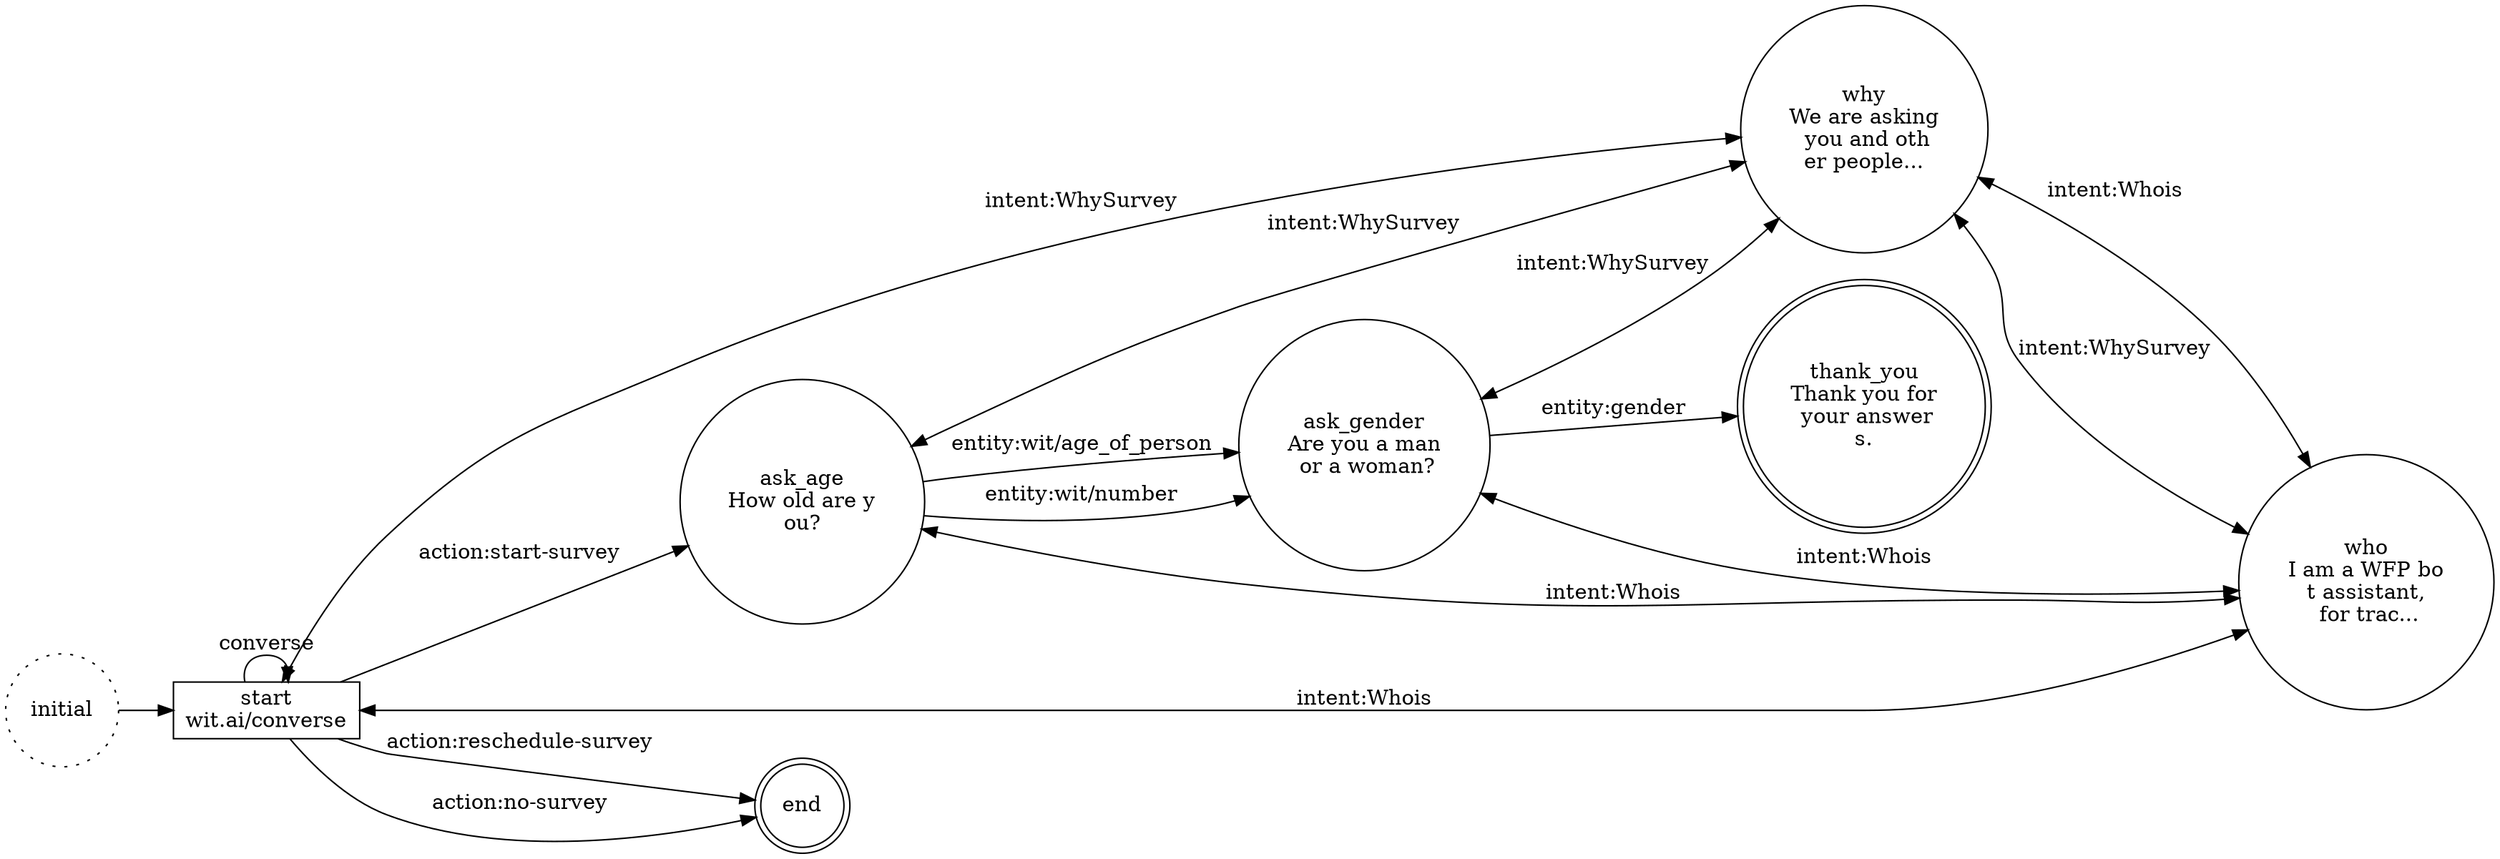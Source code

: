 digraph survey_flow {
	rankdir=LR;
	size="40";
	initial [ label = "initial
", shape = circle , style = dotted ];
	start [ label = "start
wit.ai/converse", shape = rectangle  ];
	start -> start [ label = "converse" ]
	ask_age [ label = "ask_age
How old are y
ou?", shape = circle  ];
	ask_gender [ label = "ask_gender
Are you a man
 or a woman?
", shape = circle  ];
	thank_you [ label = "thank_you
Thank you for
 your answer
s.", shape = doublecircle  ];
	end [ label = "end
", shape = doublecircle  ];
	why [ label = "why
We are asking
 you and oth
er people...
", shape = circle  ];
	who [ label = "who
I am a WFP bo
t assistant,
 for trac...
", shape = circle  ];
	initial -> start [ label = "", dir = forward ];
	start -> ask_age [ label = "action:start-survey", dir = forward ];
	start -> end [ label = "action:reschedule-survey", dir = forward ];
	start -> end [ label = "action:no-survey", dir = forward ];
	start -> why [ label = "intent:WhySurvey", dir = both ];
	start -> who [ label = "intent:Whois", dir = both ];
	ask_age -> ask_gender [ label = "entity:wit/age_of_person", dir = forward ];
	ask_age -> ask_gender [ label = "entity:wit/number", dir = forward ];
	ask_age -> why [ label = "intent:WhySurvey", dir = both ];
	ask_age -> who [ label = "intent:Whois", dir = both ];
	ask_gender -> thank_you [ label = "entity:gender", dir = forward ];
	ask_gender -> why [ label = "intent:WhySurvey", dir = both ];
	ask_gender -> who [ label = "intent:Whois", dir = both ];
	why -> who [ label = "intent:Whois", dir = both ];
	who -> why [ label = "intent:WhySurvey", dir = both ];
}
